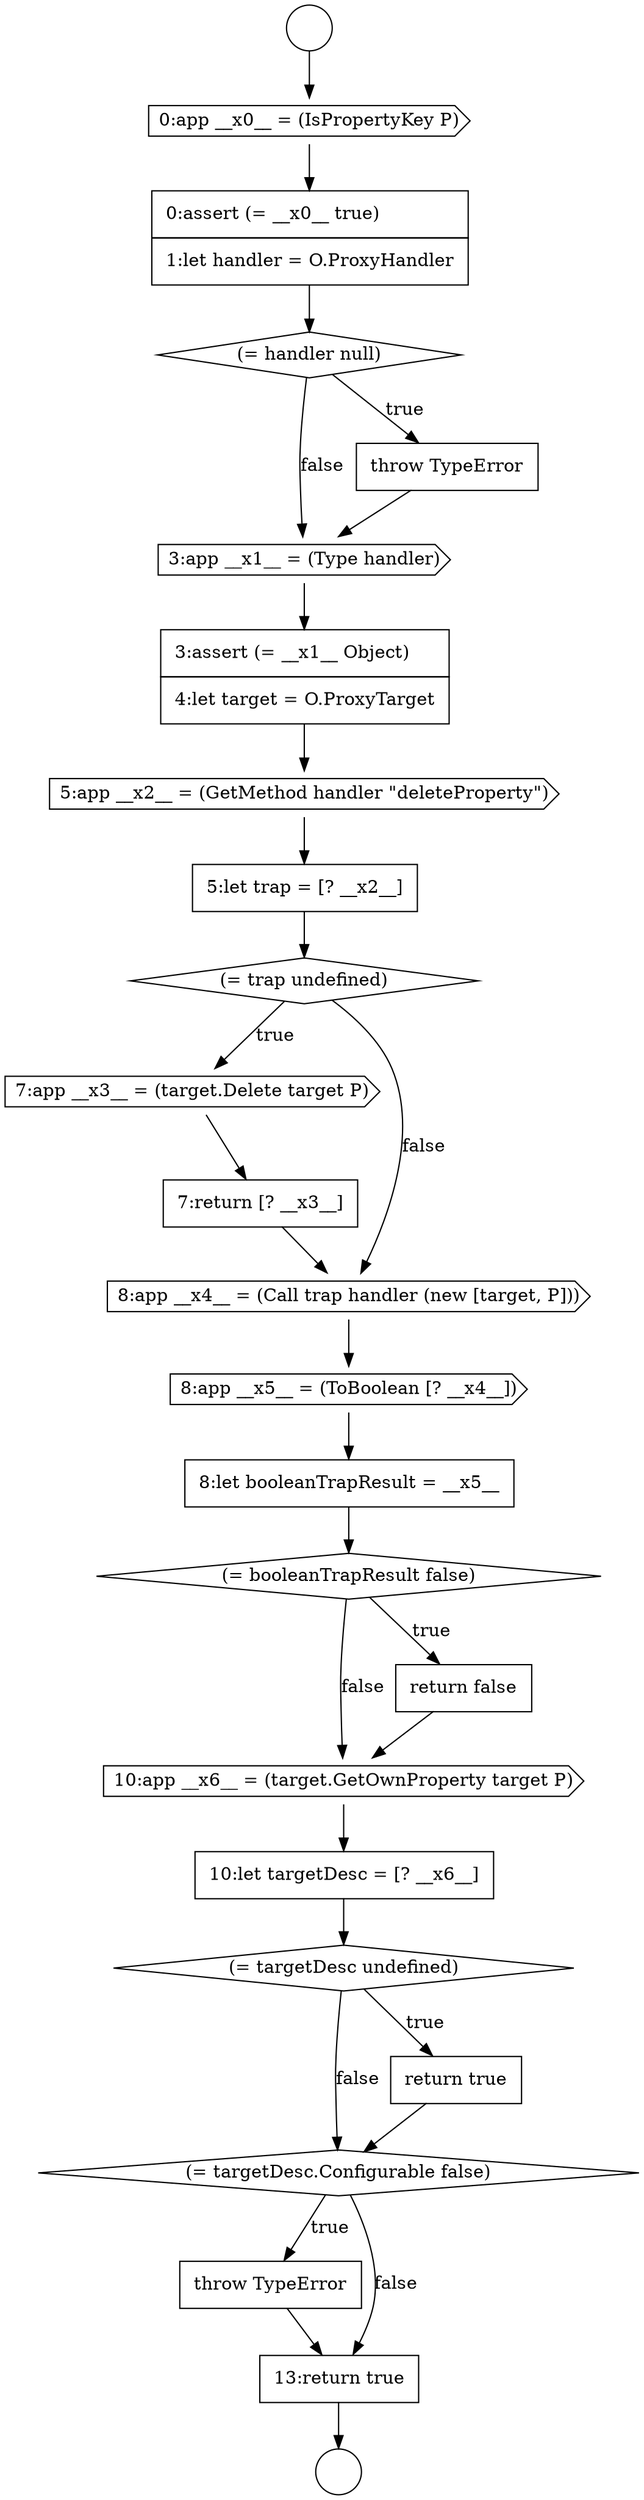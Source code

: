 digraph {
  node3134 [shape=diamond, label=<<font color="black">(= targetDesc undefined)</font>> color="black" fillcolor="white" style=filled]
  node3137 [shape=none, margin=0, label=<<font color="black">
    <table border="0" cellborder="1" cellspacing="0" cellpadding="10">
      <tr><td align="left">throw TypeError</td></tr>
    </table>
  </font>> color="black" fillcolor="white" style=filled]
  node3130 [shape=diamond, label=<<font color="black">(= booleanTrapResult false)</font>> color="black" fillcolor="white" style=filled]
  node3138 [shape=none, margin=0, label=<<font color="black">
    <table border="0" cellborder="1" cellspacing="0" cellpadding="10">
      <tr><td align="left">13:return true</td></tr>
    </table>
  </font>> color="black" fillcolor="white" style=filled]
  node3133 [shape=none, margin=0, label=<<font color="black">
    <table border="0" cellborder="1" cellspacing="0" cellpadding="10">
      <tr><td align="left">10:let targetDesc = [? __x6__]</td></tr>
    </table>
  </font>> color="black" fillcolor="white" style=filled]
  node3129 [shape=none, margin=0, label=<<font color="black">
    <table border="0" cellborder="1" cellspacing="0" cellpadding="10">
      <tr><td align="left">8:let booleanTrapResult = __x5__</td></tr>
    </table>
  </font>> color="black" fillcolor="white" style=filled]
  node3136 [shape=diamond, label=<<font color="black">(= targetDesc.Configurable false)</font>> color="black" fillcolor="white" style=filled]
  node3132 [shape=cds, label=<<font color="black">10:app __x6__ = (target.GetOwnProperty target P)</font>> color="black" fillcolor="white" style=filled]
  node3128 [shape=cds, label=<<font color="black">8:app __x5__ = (ToBoolean [? __x4__])</font>> color="black" fillcolor="white" style=filled]
  node3120 [shape=cds, label=<<font color="black">3:app __x1__ = (Type handler)</font>> color="black" fillcolor="white" style=filled]
  node3135 [shape=none, margin=0, label=<<font color="black">
    <table border="0" cellborder="1" cellspacing="0" cellpadding="10">
      <tr><td align="left">return true</td></tr>
    </table>
  </font>> color="black" fillcolor="white" style=filled]
  node3121 [shape=none, margin=0, label=<<font color="black">
    <table border="0" cellborder="1" cellspacing="0" cellpadding="10">
      <tr><td align="left">3:assert (= __x1__ Object)</td></tr>
      <tr><td align="left">4:let target = O.ProxyTarget</td></tr>
    </table>
  </font>> color="black" fillcolor="white" style=filled]
  node3131 [shape=none, margin=0, label=<<font color="black">
    <table border="0" cellborder="1" cellspacing="0" cellpadding="10">
      <tr><td align="left">return false</td></tr>
    </table>
  </font>> color="black" fillcolor="white" style=filled]
  node3116 [shape=cds, label=<<font color="black">0:app __x0__ = (IsPropertyKey P)</font>> color="black" fillcolor="white" style=filled]
  node3125 [shape=cds, label=<<font color="black">7:app __x3__ = (target.Delete target P)</font>> color="black" fillcolor="white" style=filled]
  node3122 [shape=cds, label=<<font color="black">5:app __x2__ = (GetMethod handler &quot;deleteProperty&quot;)</font>> color="black" fillcolor="white" style=filled]
  node3119 [shape=none, margin=0, label=<<font color="black">
    <table border="0" cellborder="1" cellspacing="0" cellpadding="10">
      <tr><td align="left">throw TypeError</td></tr>
    </table>
  </font>> color="black" fillcolor="white" style=filled]
  node3126 [shape=none, margin=0, label=<<font color="black">
    <table border="0" cellborder="1" cellspacing="0" cellpadding="10">
      <tr><td align="left">7:return [? __x3__]</td></tr>
    </table>
  </font>> color="black" fillcolor="white" style=filled]
  node3115 [shape=circle label=" " color="black" fillcolor="white" style=filled]
  node3118 [shape=diamond, label=<<font color="black">(= handler null)</font>> color="black" fillcolor="white" style=filled]
  node3123 [shape=none, margin=0, label=<<font color="black">
    <table border="0" cellborder="1" cellspacing="0" cellpadding="10">
      <tr><td align="left">5:let trap = [? __x2__]</td></tr>
    </table>
  </font>> color="black" fillcolor="white" style=filled]
  node3114 [shape=circle label=" " color="black" fillcolor="white" style=filled]
  node3127 [shape=cds, label=<<font color="black">8:app __x4__ = (Call trap handler (new [target, P]))</font>> color="black" fillcolor="white" style=filled]
  node3124 [shape=diamond, label=<<font color="black">(= trap undefined)</font>> color="black" fillcolor="white" style=filled]
  node3117 [shape=none, margin=0, label=<<font color="black">
    <table border="0" cellborder="1" cellspacing="0" cellpadding="10">
      <tr><td align="left">0:assert (= __x0__ true)</td></tr>
      <tr><td align="left">1:let handler = O.ProxyHandler</td></tr>
    </table>
  </font>> color="black" fillcolor="white" style=filled]
  node3117 -> node3118 [ color="black"]
  node3119 -> node3120 [ color="black"]
  node3124 -> node3125 [label=<<font color="black">true</font>> color="black"]
  node3124 -> node3127 [label=<<font color="black">false</font>> color="black"]
  node3116 -> node3117 [ color="black"]
  node3126 -> node3127 [ color="black"]
  node3121 -> node3122 [ color="black"]
  node3133 -> node3134 [ color="black"]
  node3128 -> node3129 [ color="black"]
  node3127 -> node3128 [ color="black"]
  node3137 -> node3138 [ color="black"]
  node3125 -> node3126 [ color="black"]
  node3130 -> node3131 [label=<<font color="black">true</font>> color="black"]
  node3130 -> node3132 [label=<<font color="black">false</font>> color="black"]
  node3136 -> node3137 [label=<<font color="black">true</font>> color="black"]
  node3136 -> node3138 [label=<<font color="black">false</font>> color="black"]
  node3118 -> node3119 [label=<<font color="black">true</font>> color="black"]
  node3118 -> node3120 [label=<<font color="black">false</font>> color="black"]
  node3138 -> node3115 [ color="black"]
  node3129 -> node3130 [ color="black"]
  node3123 -> node3124 [ color="black"]
  node3114 -> node3116 [ color="black"]
  node3131 -> node3132 [ color="black"]
  node3134 -> node3135 [label=<<font color="black">true</font>> color="black"]
  node3134 -> node3136 [label=<<font color="black">false</font>> color="black"]
  node3122 -> node3123 [ color="black"]
  node3132 -> node3133 [ color="black"]
  node3135 -> node3136 [ color="black"]
  node3120 -> node3121 [ color="black"]
}
